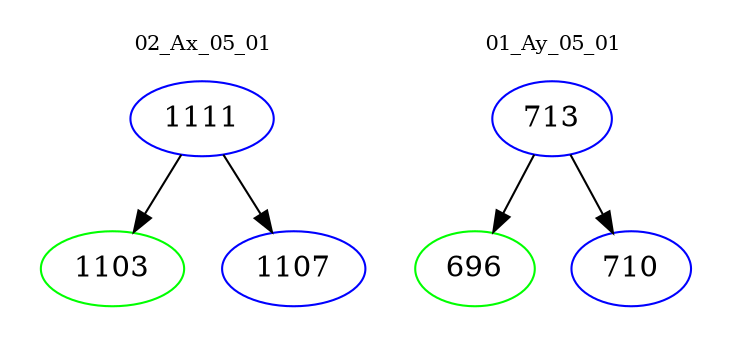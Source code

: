 digraph{
subgraph cluster_0 {
color = white
label = "02_Ax_05_01";
fontsize=10;
T0_1111 [label="1111", color="blue"]
T0_1111 -> T0_1103 [color="black"]
T0_1103 [label="1103", color="green"]
T0_1111 -> T0_1107 [color="black"]
T0_1107 [label="1107", color="blue"]
}
subgraph cluster_1 {
color = white
label = "01_Ay_05_01";
fontsize=10;
T1_713 [label="713", color="blue"]
T1_713 -> T1_696 [color="black"]
T1_696 [label="696", color="green"]
T1_713 -> T1_710 [color="black"]
T1_710 [label="710", color="blue"]
}
}
